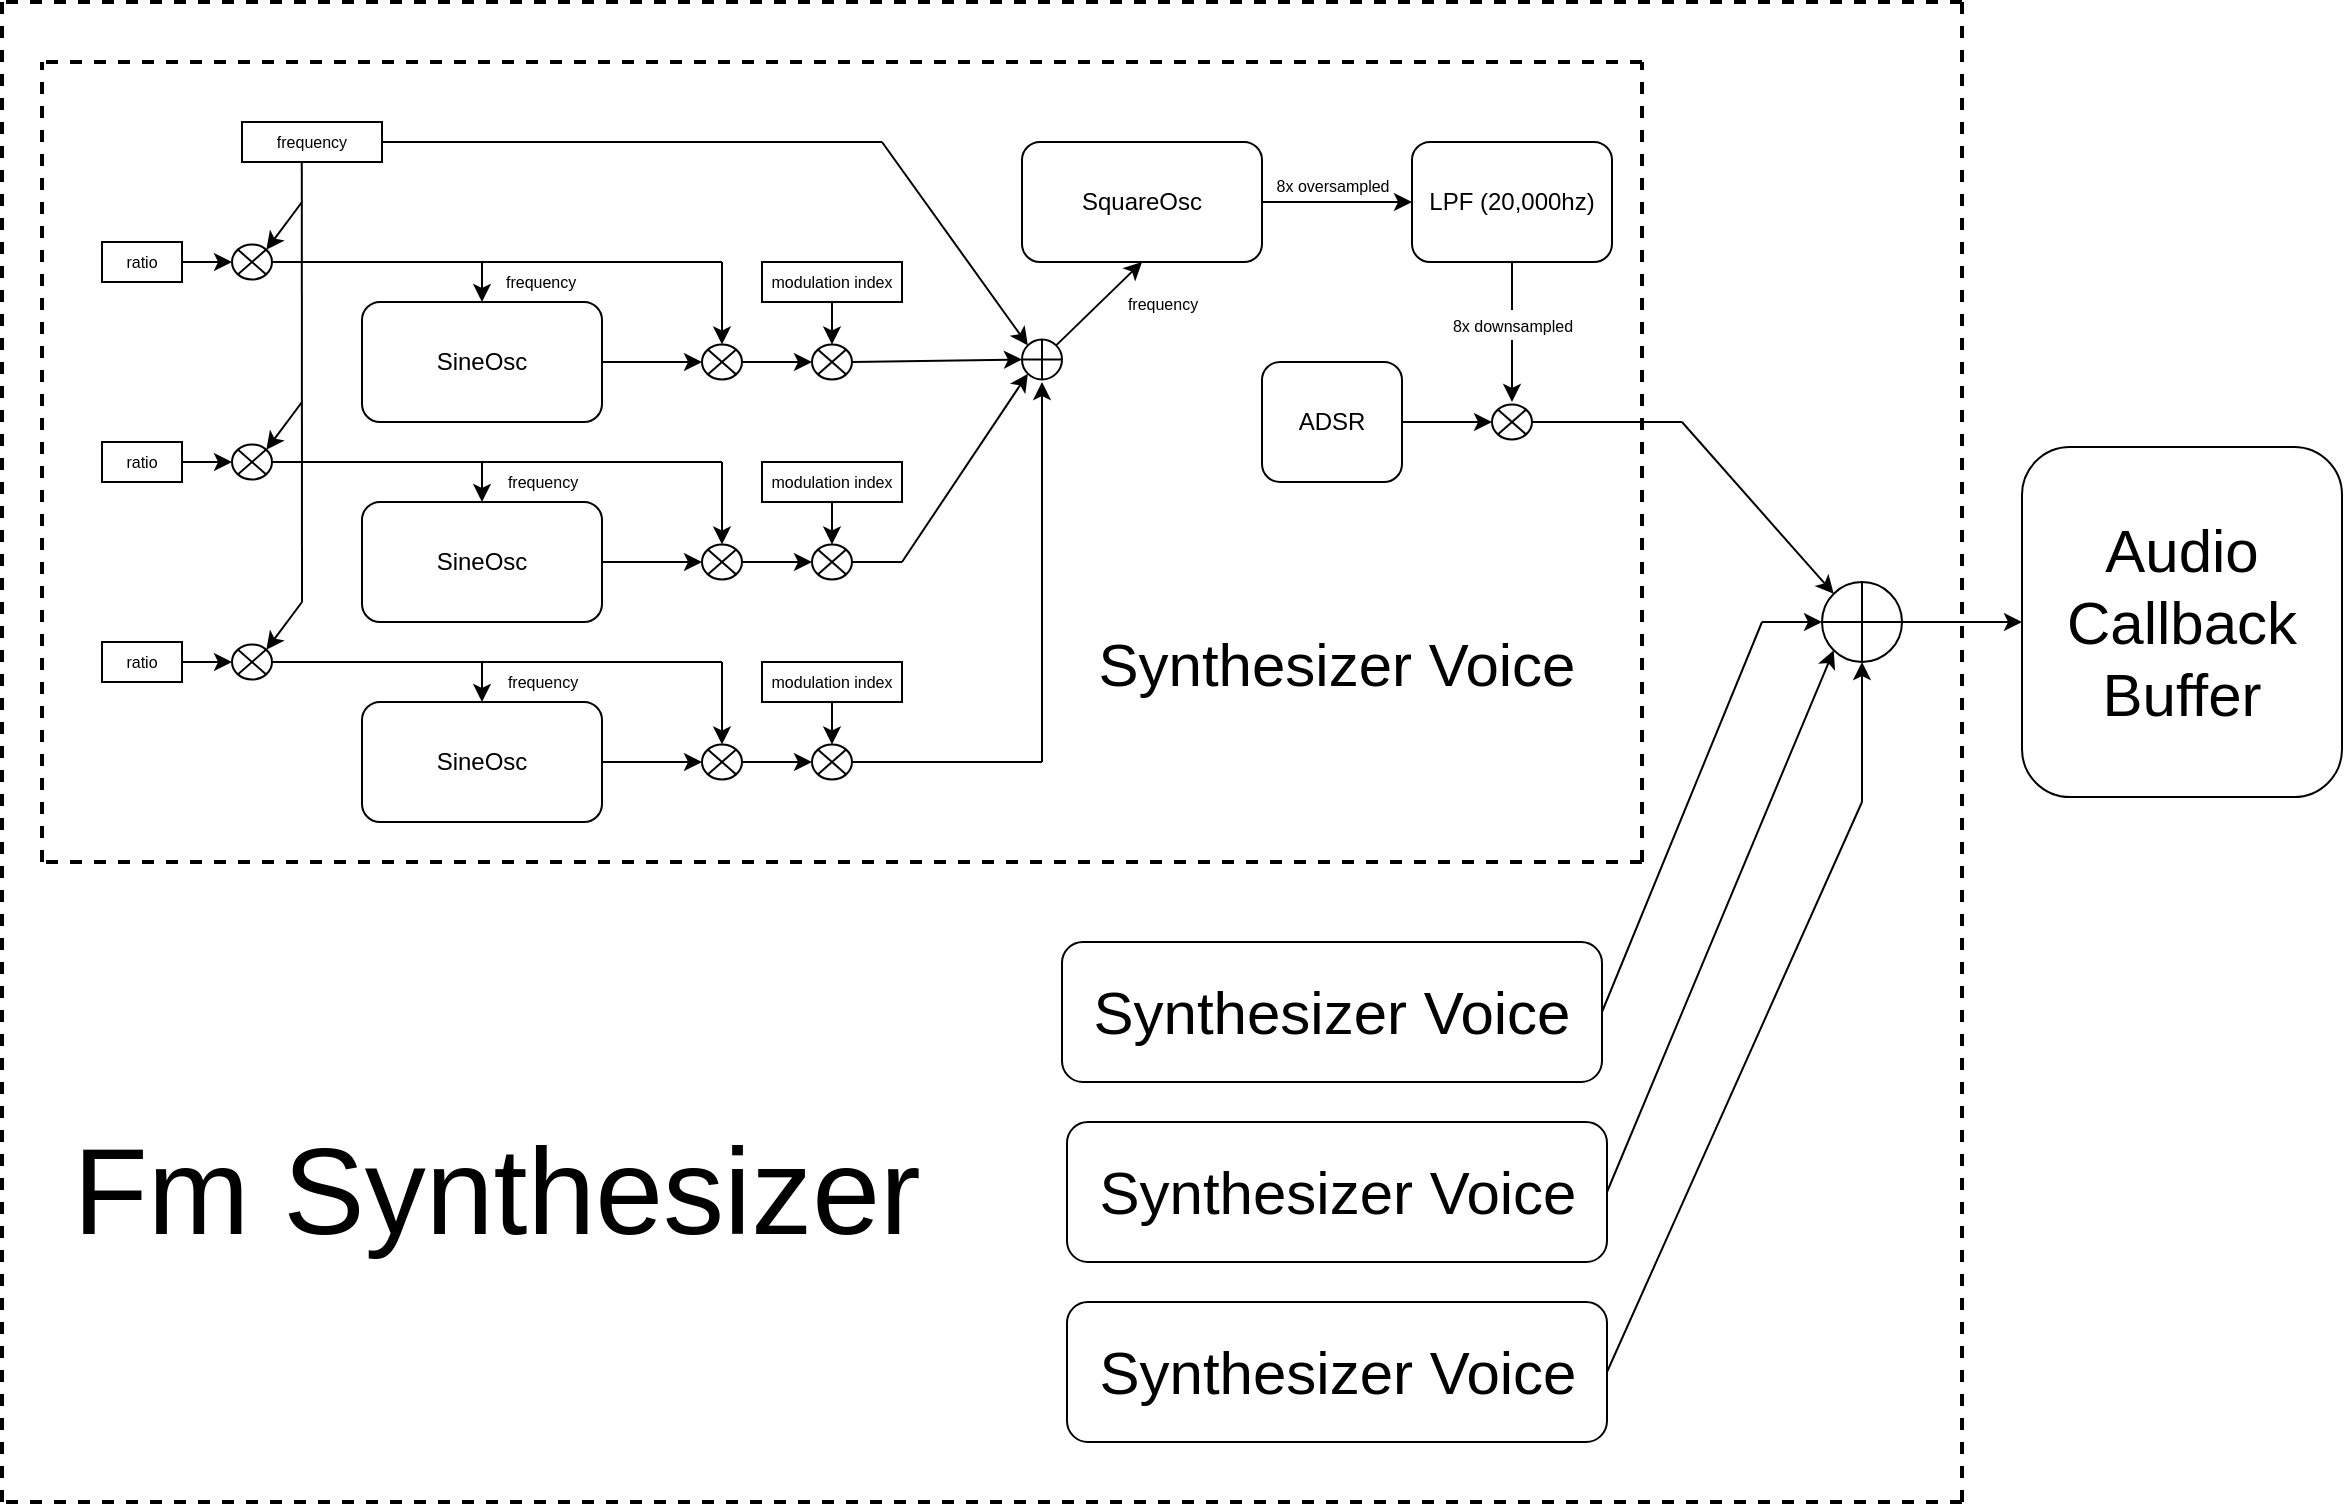 <mxfile version="13.9.9" type="device"><diagram id="CANHQGR78rFkaBqAVMY7" name="Pagina-1"><mxGraphModel dx="1346" dy="997" grid="1" gridSize="10" guides="1" tooltips="1" connect="1" arrows="1" fold="1" page="1" pageScale="1" pageWidth="3300" pageHeight="4681" math="0" shadow="0"><root><mxCell id="0"/><mxCell id="1" parent="0"/><mxCell id="0y60elXHQTI-vWiYsQMB-2" value="SineOsc" style="rounded=1;whiteSpace=wrap;html=1;" parent="1" vertex="1"><mxGeometry x="340" y="400" width="120" height="60" as="geometry"/></mxCell><mxCell id="0y60elXHQTI-vWiYsQMB-5" value="" style="shape=sumEllipse;perimeter=ellipsePerimeter;whiteSpace=wrap;html=1;backgroundOutline=1;fontSize=28;" parent="1" vertex="1"><mxGeometry x="510" y="421.25" width="20" height="17.5" as="geometry"/></mxCell><mxCell id="0y60elXHQTI-vWiYsQMB-6" value="" style="endArrow=classic;html=1;fontSize=28;exitX=1;exitY=0.5;exitDx=0;exitDy=0;entryX=0;entryY=0.5;entryDx=0;entryDy=0;" parent="1" source="0y60elXHQTI-vWiYsQMB-2" target="0y60elXHQTI-vWiYsQMB-5" edge="1"><mxGeometry width="50" height="50" relative="1" as="geometry"><mxPoint x="480" y="470" as="sourcePoint"/><mxPoint x="530" y="420" as="targetPoint"/></mxGeometry></mxCell><mxCell id="0y60elXHQTI-vWiYsQMB-11" value="modulation index" style="rounded=0;whiteSpace=wrap;html=1;fontSize=8;" parent="1" vertex="1"><mxGeometry x="540" y="380" width="70" height="20" as="geometry"/></mxCell><mxCell id="0y60elXHQTI-vWiYsQMB-13" value="ratio" style="rounded=0;whiteSpace=wrap;html=1;fontSize=8;" parent="1" vertex="1"><mxGeometry x="210" y="370" width="40" height="20" as="geometry"/></mxCell><mxCell id="0y60elXHQTI-vWiYsQMB-14" value="" style="shape=sumEllipse;perimeter=ellipsePerimeter;whiteSpace=wrap;html=1;backgroundOutline=1;fontSize=28;" parent="1" vertex="1"><mxGeometry x="565" y="421.25" width="20" height="17.5" as="geometry"/></mxCell><mxCell id="0y60elXHQTI-vWiYsQMB-15" value="" style="shape=sumEllipse;perimeter=ellipsePerimeter;whiteSpace=wrap;html=1;backgroundOutline=1;fontSize=28;" parent="1" vertex="1"><mxGeometry x="275" y="371.25" width="20" height="17.5" as="geometry"/></mxCell><mxCell id="0y60elXHQTI-vWiYsQMB-16" value="" style="endArrow=classic;html=1;fontSize=8;exitX=1;exitY=0.5;exitDx=0;exitDy=0;entryX=0;entryY=0.5;entryDx=0;entryDy=0;" parent="1" source="0y60elXHQTI-vWiYsQMB-13" target="0y60elXHQTI-vWiYsQMB-15" edge="1"><mxGeometry width="50" height="50" relative="1" as="geometry"><mxPoint x="255" y="370" as="sourcePoint"/><mxPoint x="305" y="320" as="targetPoint"/></mxGeometry></mxCell><mxCell id="0y60elXHQTI-vWiYsQMB-17" value="frequency" style="rounded=0;whiteSpace=wrap;html=1;fontSize=8;" parent="1" vertex="1"><mxGeometry x="280" y="310" width="70" height="20" as="geometry"/></mxCell><mxCell id="0y60elXHQTI-vWiYsQMB-19" value="" style="endArrow=classic;html=1;fontSize=8;exitX=1;exitY=0.5;exitDx=0;exitDy=0;entryX=0;entryY=0.5;entryDx=0;entryDy=0;" parent="1" source="0y60elXHQTI-vWiYsQMB-5" target="0y60elXHQTI-vWiYsQMB-14" edge="1"><mxGeometry width="50" height="50" relative="1" as="geometry"><mxPoint x="515" y="520" as="sourcePoint"/><mxPoint x="565" y="470" as="targetPoint"/></mxGeometry></mxCell><mxCell id="0y60elXHQTI-vWiYsQMB-20" value="" style="endArrow=classic;html=1;fontSize=8;exitX=0.5;exitY=1;exitDx=0;exitDy=0;entryX=0.5;entryY=0;entryDx=0;entryDy=0;" parent="1" source="0y60elXHQTI-vWiYsQMB-11" target="0y60elXHQTI-vWiYsQMB-14" edge="1"><mxGeometry width="50" height="50" relative="1" as="geometry"><mxPoint x="610" y="460" as="sourcePoint"/><mxPoint x="660" y="410" as="targetPoint"/></mxGeometry></mxCell><mxCell id="0y60elXHQTI-vWiYsQMB-23" value="" style="endArrow=none;html=1;fontSize=8;exitX=1;exitY=0.5;exitDx=0;exitDy=0;" parent="1" source="0y60elXHQTI-vWiYsQMB-15" edge="1"><mxGeometry width="50" height="50" relative="1" as="geometry"><mxPoint x="380" y="420" as="sourcePoint"/><mxPoint x="520" y="380" as="targetPoint"/></mxGeometry></mxCell><mxCell id="0y60elXHQTI-vWiYsQMB-24" value="" style="endArrow=classic;html=1;fontSize=8;entryX=0.5;entryY=0;entryDx=0;entryDy=0;" parent="1" target="0y60elXHQTI-vWiYsQMB-2" edge="1"><mxGeometry width="50" height="50" relative="1" as="geometry"><mxPoint x="400" y="380" as="sourcePoint"/><mxPoint x="450" y="310" as="targetPoint"/></mxGeometry></mxCell><mxCell id="0y60elXHQTI-vWiYsQMB-73" value="&lt;font style=&quot;font-size: 8px&quot;&gt;frequency&lt;/font&gt;" style="edgeLabel;html=1;align=left;verticalAlign=middle;resizable=0;points=[];fontSize=12;" parent="0y60elXHQTI-vWiYsQMB-24" vertex="1" connectable="0"><mxGeometry x="-0.148" relative="1" as="geometry"><mxPoint x="10" y="0.21" as="offset"/></mxGeometry></mxCell><mxCell id="0y60elXHQTI-vWiYsQMB-25" value="" style="endArrow=classic;html=1;fontSize=8;entryX=0.5;entryY=0;entryDx=0;entryDy=0;" parent="1" target="0y60elXHQTI-vWiYsQMB-5" edge="1"><mxGeometry width="50" height="50" relative="1" as="geometry"><mxPoint x="520" y="380" as="sourcePoint"/><mxPoint x="540" y="310" as="targetPoint"/></mxGeometry></mxCell><mxCell id="0y60elXHQTI-vWiYsQMB-26" value="SineOsc" style="rounded=1;whiteSpace=wrap;html=1;" parent="1" vertex="1"><mxGeometry x="340" y="500" width="120" height="60" as="geometry"/></mxCell><mxCell id="0y60elXHQTI-vWiYsQMB-27" value="" style="shape=sumEllipse;perimeter=ellipsePerimeter;whiteSpace=wrap;html=1;backgroundOutline=1;fontSize=28;" parent="1" vertex="1"><mxGeometry x="510" y="521.25" width="20" height="17.5" as="geometry"/></mxCell><mxCell id="0y60elXHQTI-vWiYsQMB-28" value="" style="endArrow=classic;html=1;fontSize=28;exitX=1;exitY=0.5;exitDx=0;exitDy=0;entryX=0;entryY=0.5;entryDx=0;entryDy=0;" parent="1" source="0y60elXHQTI-vWiYsQMB-26" target="0y60elXHQTI-vWiYsQMB-27" edge="1"><mxGeometry width="50" height="50" relative="1" as="geometry"><mxPoint x="480" y="570" as="sourcePoint"/><mxPoint x="530" y="520" as="targetPoint"/></mxGeometry></mxCell><mxCell id="0y60elXHQTI-vWiYsQMB-29" value="modulation index" style="rounded=0;whiteSpace=wrap;html=1;fontSize=8;" parent="1" vertex="1"><mxGeometry x="540" y="480" width="70" height="20" as="geometry"/></mxCell><mxCell id="0y60elXHQTI-vWiYsQMB-30" value="ratio" style="rounded=0;whiteSpace=wrap;html=1;fontSize=8;" parent="1" vertex="1"><mxGeometry x="210" y="470" width="40" height="20" as="geometry"/></mxCell><mxCell id="0y60elXHQTI-vWiYsQMB-31" value="" style="shape=sumEllipse;perimeter=ellipsePerimeter;whiteSpace=wrap;html=1;backgroundOutline=1;fontSize=28;" parent="1" vertex="1"><mxGeometry x="565" y="521.25" width="20" height="17.5" as="geometry"/></mxCell><mxCell id="0y60elXHQTI-vWiYsQMB-32" value="" style="shape=sumEllipse;perimeter=ellipsePerimeter;whiteSpace=wrap;html=1;backgroundOutline=1;fontSize=28;" parent="1" vertex="1"><mxGeometry x="275" y="471.25" width="20" height="17.5" as="geometry"/></mxCell><mxCell id="0y60elXHQTI-vWiYsQMB-33" value="" style="endArrow=classic;html=1;fontSize=8;exitX=1;exitY=0.5;exitDx=0;exitDy=0;entryX=0;entryY=0.5;entryDx=0;entryDy=0;" parent="1" source="0y60elXHQTI-vWiYsQMB-30" target="0y60elXHQTI-vWiYsQMB-32" edge="1"><mxGeometry width="50" height="50" relative="1" as="geometry"><mxPoint x="255" y="470" as="sourcePoint"/><mxPoint x="305" y="420" as="targetPoint"/></mxGeometry></mxCell><mxCell id="0y60elXHQTI-vWiYsQMB-34" value="" style="endArrow=classic;html=1;fontSize=8;exitX=1;exitY=0.5;exitDx=0;exitDy=0;entryX=0;entryY=0.5;entryDx=0;entryDy=0;" parent="1" source="0y60elXHQTI-vWiYsQMB-27" target="0y60elXHQTI-vWiYsQMB-31" edge="1"><mxGeometry width="50" height="50" relative="1" as="geometry"><mxPoint x="515" y="620" as="sourcePoint"/><mxPoint x="565" y="570" as="targetPoint"/></mxGeometry></mxCell><mxCell id="0y60elXHQTI-vWiYsQMB-35" value="" style="endArrow=classic;html=1;fontSize=8;exitX=0.5;exitY=1;exitDx=0;exitDy=0;entryX=0.5;entryY=0;entryDx=0;entryDy=0;" parent="1" source="0y60elXHQTI-vWiYsQMB-29" target="0y60elXHQTI-vWiYsQMB-31" edge="1"><mxGeometry width="50" height="50" relative="1" as="geometry"><mxPoint x="610" y="560" as="sourcePoint"/><mxPoint x="660" y="510" as="targetPoint"/></mxGeometry></mxCell><mxCell id="0y60elXHQTI-vWiYsQMB-36" value="" style="endArrow=none;html=1;fontSize=8;exitX=1;exitY=0.5;exitDx=0;exitDy=0;" parent="1" source="0y60elXHQTI-vWiYsQMB-32" edge="1"><mxGeometry width="50" height="50" relative="1" as="geometry"><mxPoint x="380" y="520" as="sourcePoint"/><mxPoint x="520" y="480" as="targetPoint"/></mxGeometry></mxCell><mxCell id="0y60elXHQTI-vWiYsQMB-37" value="" style="endArrow=classic;html=1;fontSize=8;entryX=0.5;entryY=0;entryDx=0;entryDy=0;" parent="1" target="0y60elXHQTI-vWiYsQMB-26" edge="1"><mxGeometry width="50" height="50" relative="1" as="geometry"><mxPoint x="400" y="480" as="sourcePoint"/><mxPoint x="450" y="410" as="targetPoint"/></mxGeometry></mxCell><mxCell id="0y60elXHQTI-vWiYsQMB-77" value="&lt;font style=&quot;font-size: 8px&quot;&gt;frequency&lt;/font&gt;" style="edgeLabel;html=1;align=center;verticalAlign=middle;resizable=0;points=[];fontSize=12;" parent="0y60elXHQTI-vWiYsQMB-37" vertex="1" connectable="0"><mxGeometry x="-0.316" relative="1" as="geometry"><mxPoint x="30" y="2.01" as="offset"/></mxGeometry></mxCell><mxCell id="0y60elXHQTI-vWiYsQMB-38" value="" style="endArrow=classic;html=1;fontSize=8;entryX=0.5;entryY=0;entryDx=0;entryDy=0;" parent="1" target="0y60elXHQTI-vWiYsQMB-27" edge="1"><mxGeometry width="50" height="50" relative="1" as="geometry"><mxPoint x="520" y="480" as="sourcePoint"/><mxPoint x="540" y="410" as="targetPoint"/></mxGeometry></mxCell><mxCell id="0y60elXHQTI-vWiYsQMB-39" value="SineOsc" style="rounded=1;whiteSpace=wrap;html=1;" parent="1" vertex="1"><mxGeometry x="340" y="600" width="120" height="60" as="geometry"/></mxCell><mxCell id="0y60elXHQTI-vWiYsQMB-40" value="" style="shape=sumEllipse;perimeter=ellipsePerimeter;whiteSpace=wrap;html=1;backgroundOutline=1;fontSize=28;" parent="1" vertex="1"><mxGeometry x="510" y="621.25" width="20" height="17.5" as="geometry"/></mxCell><mxCell id="0y60elXHQTI-vWiYsQMB-41" value="" style="endArrow=classic;html=1;fontSize=28;exitX=1;exitY=0.5;exitDx=0;exitDy=0;entryX=0;entryY=0.5;entryDx=0;entryDy=0;" parent="1" source="0y60elXHQTI-vWiYsQMB-39" target="0y60elXHQTI-vWiYsQMB-40" edge="1"><mxGeometry width="50" height="50" relative="1" as="geometry"><mxPoint x="480" y="670" as="sourcePoint"/><mxPoint x="530" y="620" as="targetPoint"/></mxGeometry></mxCell><mxCell id="0y60elXHQTI-vWiYsQMB-42" value="modulation index" style="rounded=0;whiteSpace=wrap;html=1;fontSize=8;" parent="1" vertex="1"><mxGeometry x="540" y="580" width="70" height="20" as="geometry"/></mxCell><mxCell id="0y60elXHQTI-vWiYsQMB-43" value="ratio" style="rounded=0;whiteSpace=wrap;html=1;fontSize=8;" parent="1" vertex="1"><mxGeometry x="210" y="570" width="40" height="20" as="geometry"/></mxCell><mxCell id="0y60elXHQTI-vWiYsQMB-44" value="" style="shape=sumEllipse;perimeter=ellipsePerimeter;whiteSpace=wrap;html=1;backgroundOutline=1;fontSize=28;" parent="1" vertex="1"><mxGeometry x="565" y="621.25" width="20" height="17.5" as="geometry"/></mxCell><mxCell id="0y60elXHQTI-vWiYsQMB-45" value="" style="shape=sumEllipse;perimeter=ellipsePerimeter;whiteSpace=wrap;html=1;backgroundOutline=1;fontSize=28;" parent="1" vertex="1"><mxGeometry x="275" y="571.25" width="20" height="17.5" as="geometry"/></mxCell><mxCell id="0y60elXHQTI-vWiYsQMB-46" value="" style="endArrow=classic;html=1;fontSize=8;exitX=1;exitY=0.5;exitDx=0;exitDy=0;entryX=0;entryY=0.5;entryDx=0;entryDy=0;" parent="1" source="0y60elXHQTI-vWiYsQMB-43" target="0y60elXHQTI-vWiYsQMB-45" edge="1"><mxGeometry width="50" height="50" relative="1" as="geometry"><mxPoint x="255" y="570" as="sourcePoint"/><mxPoint x="305" y="520" as="targetPoint"/></mxGeometry></mxCell><mxCell id="0y60elXHQTI-vWiYsQMB-47" value="" style="endArrow=classic;html=1;fontSize=8;exitX=1;exitY=0.5;exitDx=0;exitDy=0;entryX=0;entryY=0.5;entryDx=0;entryDy=0;" parent="1" source="0y60elXHQTI-vWiYsQMB-40" target="0y60elXHQTI-vWiYsQMB-44" edge="1"><mxGeometry width="50" height="50" relative="1" as="geometry"><mxPoint x="515" y="720" as="sourcePoint"/><mxPoint x="565" y="670" as="targetPoint"/></mxGeometry></mxCell><mxCell id="0y60elXHQTI-vWiYsQMB-48" value="" style="endArrow=classic;html=1;fontSize=8;exitX=0.5;exitY=1;exitDx=0;exitDy=0;entryX=0.5;entryY=0;entryDx=0;entryDy=0;" parent="1" source="0y60elXHQTI-vWiYsQMB-42" target="0y60elXHQTI-vWiYsQMB-44" edge="1"><mxGeometry width="50" height="50" relative="1" as="geometry"><mxPoint x="610" y="660" as="sourcePoint"/><mxPoint x="660" y="610" as="targetPoint"/></mxGeometry></mxCell><mxCell id="0y60elXHQTI-vWiYsQMB-49" value="" style="endArrow=none;html=1;fontSize=8;exitX=1;exitY=0.5;exitDx=0;exitDy=0;" parent="1" source="0y60elXHQTI-vWiYsQMB-45" edge="1"><mxGeometry width="50" height="50" relative="1" as="geometry"><mxPoint x="380" y="620" as="sourcePoint"/><mxPoint x="520" y="580" as="targetPoint"/></mxGeometry></mxCell><mxCell id="0y60elXHQTI-vWiYsQMB-50" value="" style="endArrow=classic;html=1;fontSize=8;entryX=0.5;entryY=0;entryDx=0;entryDy=0;" parent="1" target="0y60elXHQTI-vWiYsQMB-39" edge="1"><mxGeometry width="50" height="50" relative="1" as="geometry"><mxPoint x="400" y="580" as="sourcePoint"/><mxPoint x="450" y="510" as="targetPoint"/></mxGeometry></mxCell><mxCell id="0y60elXHQTI-vWiYsQMB-78" value="&lt;font style=&quot;font-size: 8px&quot;&gt;frequency&lt;/font&gt;" style="edgeLabel;html=1;align=center;verticalAlign=middle;resizable=0;points=[];fontSize=12;" parent="0y60elXHQTI-vWiYsQMB-50" vertex="1" connectable="0"><mxGeometry x="-0.4" relative="1" as="geometry"><mxPoint x="30" y="2.75" as="offset"/></mxGeometry></mxCell><mxCell id="0y60elXHQTI-vWiYsQMB-51" value="" style="endArrow=classic;html=1;fontSize=8;entryX=0.5;entryY=0;entryDx=0;entryDy=0;" parent="1" target="0y60elXHQTI-vWiYsQMB-40" edge="1"><mxGeometry width="50" height="50" relative="1" as="geometry"><mxPoint x="520" y="580" as="sourcePoint"/><mxPoint x="540" y="510" as="targetPoint"/></mxGeometry></mxCell><mxCell id="0y60elXHQTI-vWiYsQMB-52" value="" style="endArrow=none;html=1;fontSize=8;entryX=0.427;entryY=0.995;entryDx=0;entryDy=0;entryPerimeter=0;" parent="1" target="0y60elXHQTI-vWiYsQMB-17" edge="1"><mxGeometry width="50" height="50" relative="1" as="geometry"><mxPoint x="310" y="550" as="sourcePoint"/><mxPoint x="320" y="420" as="targetPoint"/></mxGeometry></mxCell><mxCell id="0y60elXHQTI-vWiYsQMB-53" value="" style="endArrow=classic;html=1;fontSize=8;entryX=1;entryY=0;entryDx=0;entryDy=0;" parent="1" target="0y60elXHQTI-vWiYsQMB-15" edge="1"><mxGeometry width="50" height="50" relative="1" as="geometry"><mxPoint x="310" y="350" as="sourcePoint"/><mxPoint x="310" y="400" as="targetPoint"/></mxGeometry></mxCell><mxCell id="0y60elXHQTI-vWiYsQMB-54" value="" style="endArrow=classic;html=1;fontSize=8;entryX=1;entryY=0;entryDx=0;entryDy=0;" parent="1" target="0y60elXHQTI-vWiYsQMB-45" edge="1"><mxGeometry width="50" height="50" relative="1" as="geometry"><mxPoint x="310" y="550" as="sourcePoint"/><mxPoint x="295" y="505" as="targetPoint"/></mxGeometry></mxCell><mxCell id="0y60elXHQTI-vWiYsQMB-55" value="" style="endArrow=classic;html=1;fontSize=8;entryX=1;entryY=0;entryDx=0;entryDy=0;" parent="1" target="0y60elXHQTI-vWiYsQMB-32" edge="1"><mxGeometry width="50" height="50" relative="1" as="geometry"><mxPoint x="310" y="450" as="sourcePoint"/><mxPoint x="280.004" y="462.69" as="targetPoint"/></mxGeometry></mxCell><mxCell id="0y60elXHQTI-vWiYsQMB-56" value="SquareOsc" style="rounded=1;whiteSpace=wrap;html=1;" parent="1" vertex="1"><mxGeometry x="670" y="320" width="120" height="60" as="geometry"/></mxCell><mxCell id="0y60elXHQTI-vWiYsQMB-57" value="" style="shape=orEllipse;perimeter=ellipsePerimeter;whiteSpace=wrap;html=1;backgroundOutline=1;fontSize=8;" parent="1" vertex="1"><mxGeometry x="670" y="418.75" width="20" height="20" as="geometry"/></mxCell><mxCell id="0y60elXHQTI-vWiYsQMB-58" value="" style="endArrow=classic;html=1;fontSize=8;exitX=1;exitY=0.5;exitDx=0;exitDy=0;entryX=0;entryY=0.5;entryDx=0;entryDy=0;" parent="1" source="0y60elXHQTI-vWiYsQMB-14" target="0y60elXHQTI-vWiYsQMB-57" edge="1"><mxGeometry width="50" height="50" relative="1" as="geometry"><mxPoint x="660" y="490" as="sourcePoint"/><mxPoint x="710" y="440" as="targetPoint"/></mxGeometry></mxCell><mxCell id="0y60elXHQTI-vWiYsQMB-64" value="" style="endArrow=classic;html=1;fontSize=8;entryX=0;entryY=1;entryDx=0;entryDy=0;" parent="1" target="0y60elXHQTI-vWiYsQMB-57" edge="1"><mxGeometry width="50" height="50" relative="1" as="geometry"><mxPoint x="610" y="530" as="sourcePoint"/><mxPoint x="730" y="440" as="targetPoint"/></mxGeometry></mxCell><mxCell id="0y60elXHQTI-vWiYsQMB-65" value="" style="endArrow=classic;html=1;fontSize=8;exitX=1;exitY=0;exitDx=0;exitDy=0;entryX=0.5;entryY=1;entryDx=0;entryDy=0;" parent="1" source="0y60elXHQTI-vWiYsQMB-57" target="0y60elXHQTI-vWiYsQMB-56" edge="1"><mxGeometry width="50" height="50" relative="1" as="geometry"><mxPoint x="650" y="400" as="sourcePoint"/><mxPoint x="700" y="350" as="targetPoint"/></mxGeometry></mxCell><mxCell id="0y60elXHQTI-vWiYsQMB-76" value="&lt;font style=&quot;font-size: 8px&quot;&gt;frequency&lt;/font&gt;" style="edgeLabel;html=1;align=center;verticalAlign=middle;resizable=0;points=[];fontSize=12;" parent="0y60elXHQTI-vWiYsQMB-65" vertex="1" connectable="0"><mxGeometry x="-0.101" y="1" relative="1" as="geometry"><mxPoint x="34.4" y="-2.29" as="offset"/></mxGeometry></mxCell><mxCell id="0y60elXHQTI-vWiYsQMB-66" value="" style="endArrow=none;html=1;fontSize=8;exitX=1;exitY=0.5;exitDx=0;exitDy=0;" parent="1" source="0y60elXHQTI-vWiYsQMB-31" edge="1"><mxGeometry width="50" height="50" relative="1" as="geometry"><mxPoint x="610" y="555" as="sourcePoint"/><mxPoint x="610" y="530" as="targetPoint"/></mxGeometry></mxCell><mxCell id="0y60elXHQTI-vWiYsQMB-67" value="" style="endArrow=none;html=1;fontSize=8;exitX=1;exitY=0.5;exitDx=0;exitDy=0;" parent="1" source="0y60elXHQTI-vWiYsQMB-44" edge="1"><mxGeometry width="50" height="50" relative="1" as="geometry"><mxPoint x="590.0" y="629.92" as="sourcePoint"/><mxPoint x="680" y="630" as="targetPoint"/></mxGeometry></mxCell><mxCell id="0y60elXHQTI-vWiYsQMB-68" value="" style="endArrow=classic;html=1;fontSize=8;" parent="1" edge="1"><mxGeometry width="50" height="50" relative="1" as="geometry"><mxPoint x="680" y="630" as="sourcePoint"/><mxPoint x="680" y="440" as="targetPoint"/></mxGeometry></mxCell><mxCell id="0y60elXHQTI-vWiYsQMB-69" value="ADSR" style="rounded=1;whiteSpace=wrap;html=1;fontSize=12;" parent="1" vertex="1"><mxGeometry x="790" y="430" width="70" height="60" as="geometry"/></mxCell><mxCell id="0y60elXHQTI-vWiYsQMB-70" value="LPF (20,000hz)" style="rounded=1;whiteSpace=wrap;html=1;fontSize=12;" parent="1" vertex="1"><mxGeometry x="865" y="320" width="100" height="60" as="geometry"/></mxCell><mxCell id="0y60elXHQTI-vWiYsQMB-71" value="" style="endArrow=classic;html=1;fontSize=12;exitX=1;exitY=0.5;exitDx=0;exitDy=0;entryX=0;entryY=0.5;entryDx=0;entryDy=0;" parent="1" source="0y60elXHQTI-vWiYsQMB-56" target="0y60elXHQTI-vWiYsQMB-70" edge="1"><mxGeometry width="50" height="50" relative="1" as="geometry"><mxPoint x="750" y="380" as="sourcePoint"/><mxPoint x="800" y="330" as="targetPoint"/></mxGeometry></mxCell><mxCell id="0y60elXHQTI-vWiYsQMB-72" value="&lt;span style=&quot;font-size: 8px&quot;&gt;8x oversampled&lt;/span&gt;" style="edgeLabel;html=1;align=center;verticalAlign=bottom;resizable=0;points=[];fontSize=12;" parent="0y60elXHQTI-vWiYsQMB-71" vertex="1" connectable="0"><mxGeometry x="-0.082" y="1" relative="1" as="geometry"><mxPoint as="offset"/></mxGeometry></mxCell><mxCell id="0y60elXHQTI-vWiYsQMB-74" value="" style="endArrow=classic;html=1;fontSize=12;exitX=0.5;exitY=1;exitDx=0;exitDy=0;" parent="1" source="0y60elXHQTI-vWiYsQMB-70" edge="1"><mxGeometry width="50" height="50" relative="1" as="geometry"><mxPoint x="870" y="450" as="sourcePoint"/><mxPoint x="915" y="450" as="targetPoint"/></mxGeometry></mxCell><mxCell id="0y60elXHQTI-vWiYsQMB-75" value="&lt;font style=&quot;font-size: 8px&quot;&gt;8x downsampled&lt;/font&gt;" style="edgeLabel;html=1;align=center;verticalAlign=middle;resizable=0;points=[];fontSize=12;" parent="0y60elXHQTI-vWiYsQMB-74" vertex="1" connectable="0"><mxGeometry x="-0.133" y="1" relative="1" as="geometry"><mxPoint x="-1" as="offset"/></mxGeometry></mxCell><mxCell id="0y60elXHQTI-vWiYsQMB-79" value="" style="endArrow=none;dashed=1;html=1;fontSize=12;strokeWidth=2;" parent="1" edge="1"><mxGeometry width="50" height="50" relative="1" as="geometry"><mxPoint x="180" y="680" as="sourcePoint"/><mxPoint x="180" y="280" as="targetPoint"/></mxGeometry></mxCell><mxCell id="0y60elXHQTI-vWiYsQMB-80" value="" style="endArrow=none;dashed=1;html=1;fontSize=12;strokeWidth=2;" parent="1" edge="1"><mxGeometry width="50" height="50" relative="1" as="geometry"><mxPoint x="980" y="680" as="sourcePoint"/><mxPoint x="180" y="680" as="targetPoint"/></mxGeometry></mxCell><mxCell id="0y60elXHQTI-vWiYsQMB-81" value="" style="endArrow=none;dashed=1;html=1;fontSize=12;strokeWidth=2;" parent="1" edge="1"><mxGeometry width="50" height="50" relative="1" as="geometry"><mxPoint x="980" y="280" as="sourcePoint"/><mxPoint x="180" y="280" as="targetPoint"/></mxGeometry></mxCell><mxCell id="0y60elXHQTI-vWiYsQMB-82" value="" style="endArrow=none;dashed=1;html=1;fontSize=12;strokeWidth=2;" parent="1" edge="1"><mxGeometry width="50" height="50" relative="1" as="geometry"><mxPoint x="980" y="680" as="sourcePoint"/><mxPoint x="980" y="280" as="targetPoint"/></mxGeometry></mxCell><mxCell id="0y60elXHQTI-vWiYsQMB-83" value="Synthesizer Voice" style="text;html=1;strokeColor=none;fillColor=none;align=center;verticalAlign=middle;whiteSpace=wrap;rounded=0;fontSize=30;" parent="1" vertex="1"><mxGeometry x="705" y="521.25" width="245" height="118.75" as="geometry"/></mxCell><mxCell id="0y60elXHQTI-vWiYsQMB-84" value="Synthesizer Voice" style="rounded=1;whiteSpace=wrap;html=1;fontSize=30;align=center;" parent="1" vertex="1"><mxGeometry x="690" y="720" width="270" height="70" as="geometry"/></mxCell><mxCell id="0y60elXHQTI-vWiYsQMB-85" value="Synthesizer Voice" style="rounded=1;whiteSpace=wrap;html=1;fontSize=30;align=center;" parent="1" vertex="1"><mxGeometry x="692.5" y="810" width="270" height="70" as="geometry"/></mxCell><mxCell id="0y60elXHQTI-vWiYsQMB-86" value="Synthesizer Voice" style="rounded=1;whiteSpace=wrap;html=1;fontSize=30;align=center;" parent="1" vertex="1"><mxGeometry x="692.5" y="900" width="270" height="70" as="geometry"/></mxCell><mxCell id="0y60elXHQTI-vWiYsQMB-87" value="" style="shape=orEllipse;perimeter=ellipsePerimeter;whiteSpace=wrap;html=1;backgroundOutline=1;fontSize=8;" parent="1" vertex="1"><mxGeometry x="1070" y="540" width="40" height="40" as="geometry"/></mxCell><mxCell id="0y60elXHQTI-vWiYsQMB-90" value="" style="endArrow=none;html=1;strokeWidth=1;fontSize=30;exitX=1;exitY=0.5;exitDx=0;exitDy=0;" parent="1" source="0y60elXHQTI-vWiYsQMB-84" edge="1"><mxGeometry width="50" height="50" relative="1" as="geometry"><mxPoint x="962" y="759" as="sourcePoint"/><mxPoint x="1040" y="560" as="targetPoint"/></mxGeometry></mxCell><mxCell id="0y60elXHQTI-vWiYsQMB-91" value="" style="endArrow=classic;html=1;strokeWidth=1;fontSize=30;entryX=0;entryY=0.5;entryDx=0;entryDy=0;" parent="1" target="0y60elXHQTI-vWiYsQMB-87" edge="1"><mxGeometry width="50" height="50" relative="1" as="geometry"><mxPoint x="1040" y="560" as="sourcePoint"/><mxPoint x="1080" y="590" as="targetPoint"/></mxGeometry></mxCell><mxCell id="0y60elXHQTI-vWiYsQMB-92" value="" style="endArrow=none;html=1;strokeWidth=1;fontSize=30;exitX=1;exitY=0.5;exitDx=0;exitDy=0;" parent="1" source="0y60elXHQTI-vWiYsQMB-86" edge="1"><mxGeometry width="50" height="50" relative="1" as="geometry"><mxPoint x="1070" y="780" as="sourcePoint"/><mxPoint x="1090" y="650" as="targetPoint"/></mxGeometry></mxCell><mxCell id="0y60elXHQTI-vWiYsQMB-93" value="" style="endArrow=classic;html=1;strokeWidth=1;fontSize=30;exitX=1;exitY=0.5;exitDx=0;exitDy=0;entryX=0;entryY=1;entryDx=0;entryDy=0;" parent="1" source="0y60elXHQTI-vWiYsQMB-85" target="0y60elXHQTI-vWiYsQMB-87" edge="1"><mxGeometry width="50" height="50" relative="1" as="geometry"><mxPoint x="1000" y="850" as="sourcePoint"/><mxPoint x="1050" y="800" as="targetPoint"/></mxGeometry></mxCell><mxCell id="0y60elXHQTI-vWiYsQMB-94" value="" style="endArrow=classic;html=1;strokeWidth=1;fontSize=30;entryX=0.5;entryY=1;entryDx=0;entryDy=0;" parent="1" target="0y60elXHQTI-vWiYsQMB-87" edge="1"><mxGeometry width="50" height="50" relative="1" as="geometry"><mxPoint x="1090" y="650" as="sourcePoint"/><mxPoint x="1140" y="600" as="targetPoint"/></mxGeometry></mxCell><mxCell id="0y60elXHQTI-vWiYsQMB-95" value="" style="endArrow=none;html=1;strokeWidth=1;fontSize=30;exitX=1;exitY=0.5;exitDx=0;exitDy=0;" parent="1" source="0y60elXHQTI-vWiYsQMB-104" edge="1"><mxGeometry width="50" height="50" relative="1" as="geometry"><mxPoint x="940" y="460" as="sourcePoint"/><mxPoint x="1000" y="460" as="targetPoint"/></mxGeometry></mxCell><mxCell id="0y60elXHQTI-vWiYsQMB-96" value="" style="endArrow=classic;html=1;strokeWidth=1;fontSize=30;entryX=0;entryY=0;entryDx=0;entryDy=0;" parent="1" target="0y60elXHQTI-vWiYsQMB-87" edge="1"><mxGeometry width="50" height="50" relative="1" as="geometry"><mxPoint x="1000" y="460" as="sourcePoint"/><mxPoint x="1100" y="490" as="targetPoint"/></mxGeometry></mxCell><mxCell id="0y60elXHQTI-vWiYsQMB-97" value="" style="endArrow=none;dashed=1;html=1;fontSize=12;strokeWidth=2;" parent="1" edge="1"><mxGeometry width="50" height="50" relative="1" as="geometry"><mxPoint x="1140" y="250" as="sourcePoint"/><mxPoint x="160" y="250" as="targetPoint"/></mxGeometry></mxCell><mxCell id="0y60elXHQTI-vWiYsQMB-98" value="" style="endArrow=none;dashed=1;html=1;fontSize=12;strokeWidth=2;" parent="1" edge="1"><mxGeometry width="50" height="50" relative="1" as="geometry"><mxPoint x="1140" y="1000" as="sourcePoint"/><mxPoint x="1140" y="250" as="targetPoint"/></mxGeometry></mxCell><mxCell id="0y60elXHQTI-vWiYsQMB-99" value="" style="endArrow=none;dashed=1;html=1;fontSize=12;strokeWidth=2;" parent="1" edge="1"><mxGeometry width="50" height="50" relative="1" as="geometry"><mxPoint x="1140" y="1000" as="sourcePoint"/><mxPoint x="160" y="1000" as="targetPoint"/></mxGeometry></mxCell><mxCell id="0y60elXHQTI-vWiYsQMB-100" value="" style="endArrow=none;dashed=1;html=1;fontSize=12;strokeWidth=2;" parent="1" edge="1"><mxGeometry width="50" height="50" relative="1" as="geometry"><mxPoint x="160" y="1000" as="sourcePoint"/><mxPoint x="160" y="250" as="targetPoint"/></mxGeometry></mxCell><mxCell id="0y60elXHQTI-vWiYsQMB-101" value="Fm Synthesizer" style="text;html=1;strokeColor=none;fillColor=none;align=center;verticalAlign=middle;whiteSpace=wrap;rounded=0;fontSize=61;" parent="1" vertex="1"><mxGeometry x="175" y="780" width="465" height="130" as="geometry"/></mxCell><mxCell id="0y60elXHQTI-vWiYsQMB-102" value="Audio Callback Buffer" style="rounded=1;whiteSpace=wrap;html=1;fontSize=30;align=center;" parent="1" vertex="1"><mxGeometry x="1170" y="472.5" width="160" height="175" as="geometry"/></mxCell><mxCell id="0y60elXHQTI-vWiYsQMB-103" value="" style="endArrow=classic;html=1;strokeWidth=1;fontSize=61;exitX=1;exitY=0.5;exitDx=0;exitDy=0;entryX=0;entryY=0.5;entryDx=0;entryDy=0;" parent="1" source="0y60elXHQTI-vWiYsQMB-87" target="0y60elXHQTI-vWiYsQMB-102" edge="1"><mxGeometry width="50" height="50" relative="1" as="geometry"><mxPoint x="1220" y="480" as="sourcePoint"/><mxPoint x="1270" y="430" as="targetPoint"/></mxGeometry></mxCell><mxCell id="0y60elXHQTI-vWiYsQMB-104" value="" style="shape=sumEllipse;perimeter=ellipsePerimeter;whiteSpace=wrap;html=1;backgroundOutline=1;fontSize=28;" parent="1" vertex="1"><mxGeometry x="905" y="451.25" width="20" height="17.5" as="geometry"/></mxCell><mxCell id="0y60elXHQTI-vWiYsQMB-105" value="" style="endArrow=classic;html=1;strokeWidth=1;fontSize=61;exitX=1;exitY=0.5;exitDx=0;exitDy=0;entryX=0;entryY=0.5;entryDx=0;entryDy=0;" parent="1" source="0y60elXHQTI-vWiYsQMB-69" target="0y60elXHQTI-vWiYsQMB-104" edge="1"><mxGeometry width="50" height="50" relative="1" as="geometry"><mxPoint x="860" y="540" as="sourcePoint"/><mxPoint x="910" y="490" as="targetPoint"/></mxGeometry></mxCell><mxCell id="Lbz93XlTynn5yn9IWAat-1" value="" style="endArrow=none;html=1;strokeWidth=1;fontSize=8;exitX=1;exitY=0.5;exitDx=0;exitDy=0;" edge="1" parent="1" source="0y60elXHQTI-vWiYsQMB-17"><mxGeometry width="50" height="50" relative="1" as="geometry"><mxPoint x="390" y="360" as="sourcePoint"/><mxPoint x="600" y="320" as="targetPoint"/></mxGeometry></mxCell><mxCell id="Lbz93XlTynn5yn9IWAat-2" value="" style="endArrow=classic;html=1;strokeWidth=1;fontSize=8;entryX=0;entryY=0;entryDx=0;entryDy=0;" edge="1" parent="1" target="0y60elXHQTI-vWiYsQMB-57"><mxGeometry width="50" height="50" relative="1" as="geometry"><mxPoint x="600" y="320" as="sourcePoint"/><mxPoint x="660" y="330" as="targetPoint"/></mxGeometry></mxCell></root></mxGraphModel></diagram></mxfile>